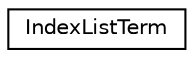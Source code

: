 digraph "Graphical Class Hierarchy"
{
 // LATEX_PDF_SIZE
  edge [fontname="Helvetica",fontsize="10",labelfontname="Helvetica",labelfontsize="10"];
  node [fontname="Helvetica",fontsize="10",shape=record];
  rankdir="LR";
  Node0 [label="IndexListTerm",height=0.2,width=0.4,color="black", fillcolor="white", style="filled",URL="$db/d1b/sqlite3_8c.html#dc/d68/structIndexListTerm",tooltip=" "];
}
